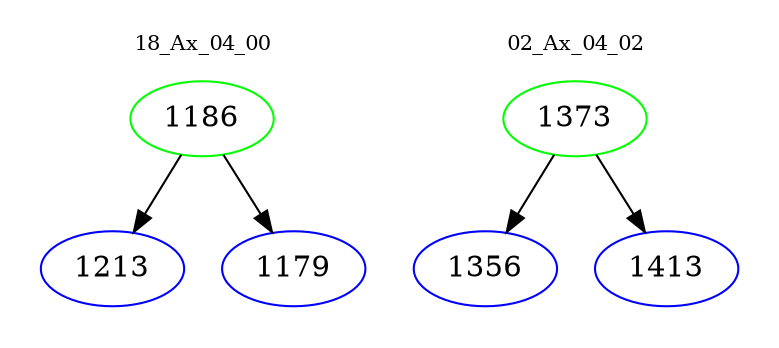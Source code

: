 digraph{
subgraph cluster_0 {
color = white
label = "18_Ax_04_00";
fontsize=10;
T0_1186 [label="1186", color="green"]
T0_1186 -> T0_1213 [color="black"]
T0_1213 [label="1213", color="blue"]
T0_1186 -> T0_1179 [color="black"]
T0_1179 [label="1179", color="blue"]
}
subgraph cluster_1 {
color = white
label = "02_Ax_04_02";
fontsize=10;
T1_1373 [label="1373", color="green"]
T1_1373 -> T1_1356 [color="black"]
T1_1356 [label="1356", color="blue"]
T1_1373 -> T1_1413 [color="black"]
T1_1413 [label="1413", color="blue"]
}
}
